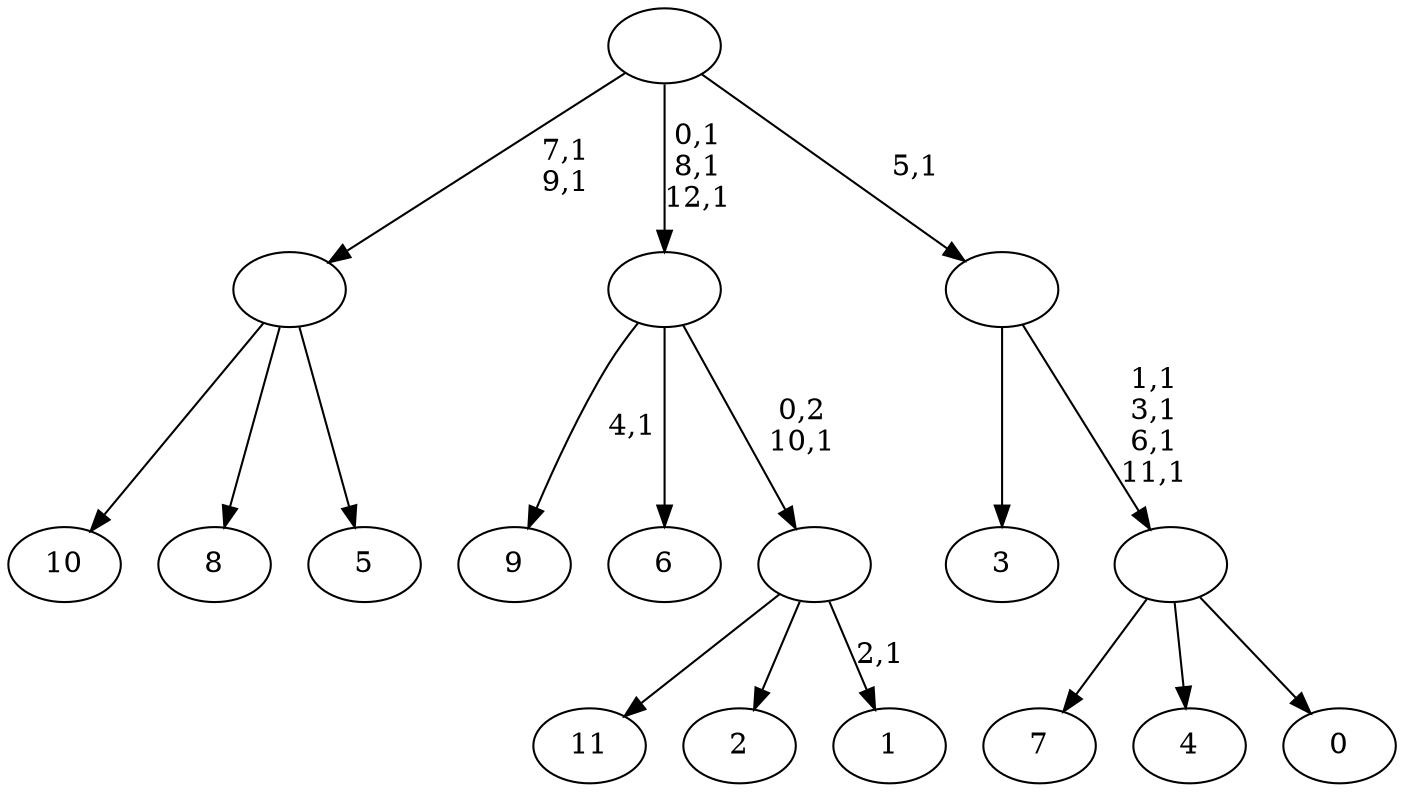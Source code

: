 digraph T {
	25 [label="11"]
	24 [label="10"]
	23 [label="9"]
	21 [label="8"]
	20 [label="7"]
	19 [label="6"]
	18 [label="5"]
	17 [label=""]
	15 [label="4"]
	14 [label="3"]
	13 [label="2"]
	12 [label="1"]
	10 [label=""]
	9 [label=""]
	6 [label="0"]
	5 [label=""]
	1 [label=""]
	0 [label=""]
	17 -> 24 [label=""]
	17 -> 21 [label=""]
	17 -> 18 [label=""]
	10 -> 12 [label="2,1"]
	10 -> 25 [label=""]
	10 -> 13 [label=""]
	9 -> 23 [label="4,1"]
	9 -> 19 [label=""]
	9 -> 10 [label="0,2\n10,1"]
	5 -> 20 [label=""]
	5 -> 15 [label=""]
	5 -> 6 [label=""]
	1 -> 5 [label="1,1\n3,1\n6,1\n11,1"]
	1 -> 14 [label=""]
	0 -> 9 [label="0,1\n8,1\n12,1"]
	0 -> 17 [label="7,1\n9,1"]
	0 -> 1 [label="5,1"]
}
